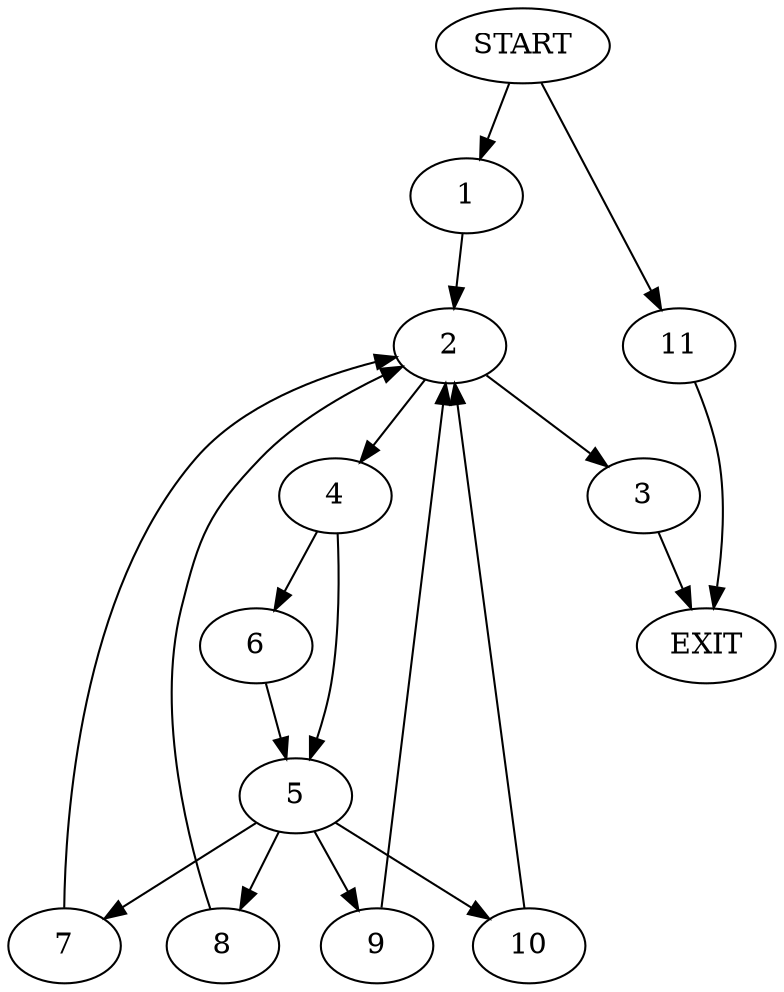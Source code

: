 digraph {
0 [label="START"]
12 [label="EXIT"]
0 -> 1
1 -> 2
2 -> 3
2 -> 4
3 -> 12
4 -> 5
4 -> 6
6 -> 5
5 -> 7
5 -> 8
5 -> 9
5 -> 10
10 -> 2
9 -> 2
8 -> 2
7 -> 2
0 -> 11
11 -> 12
}
